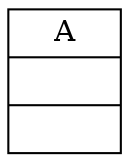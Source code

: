 
digraph RemoveUnusedClasses {
  node [shape=record]
  edge [dir=back, arrowtail=diamond]

A_1
 [label="{A||}"]


}
